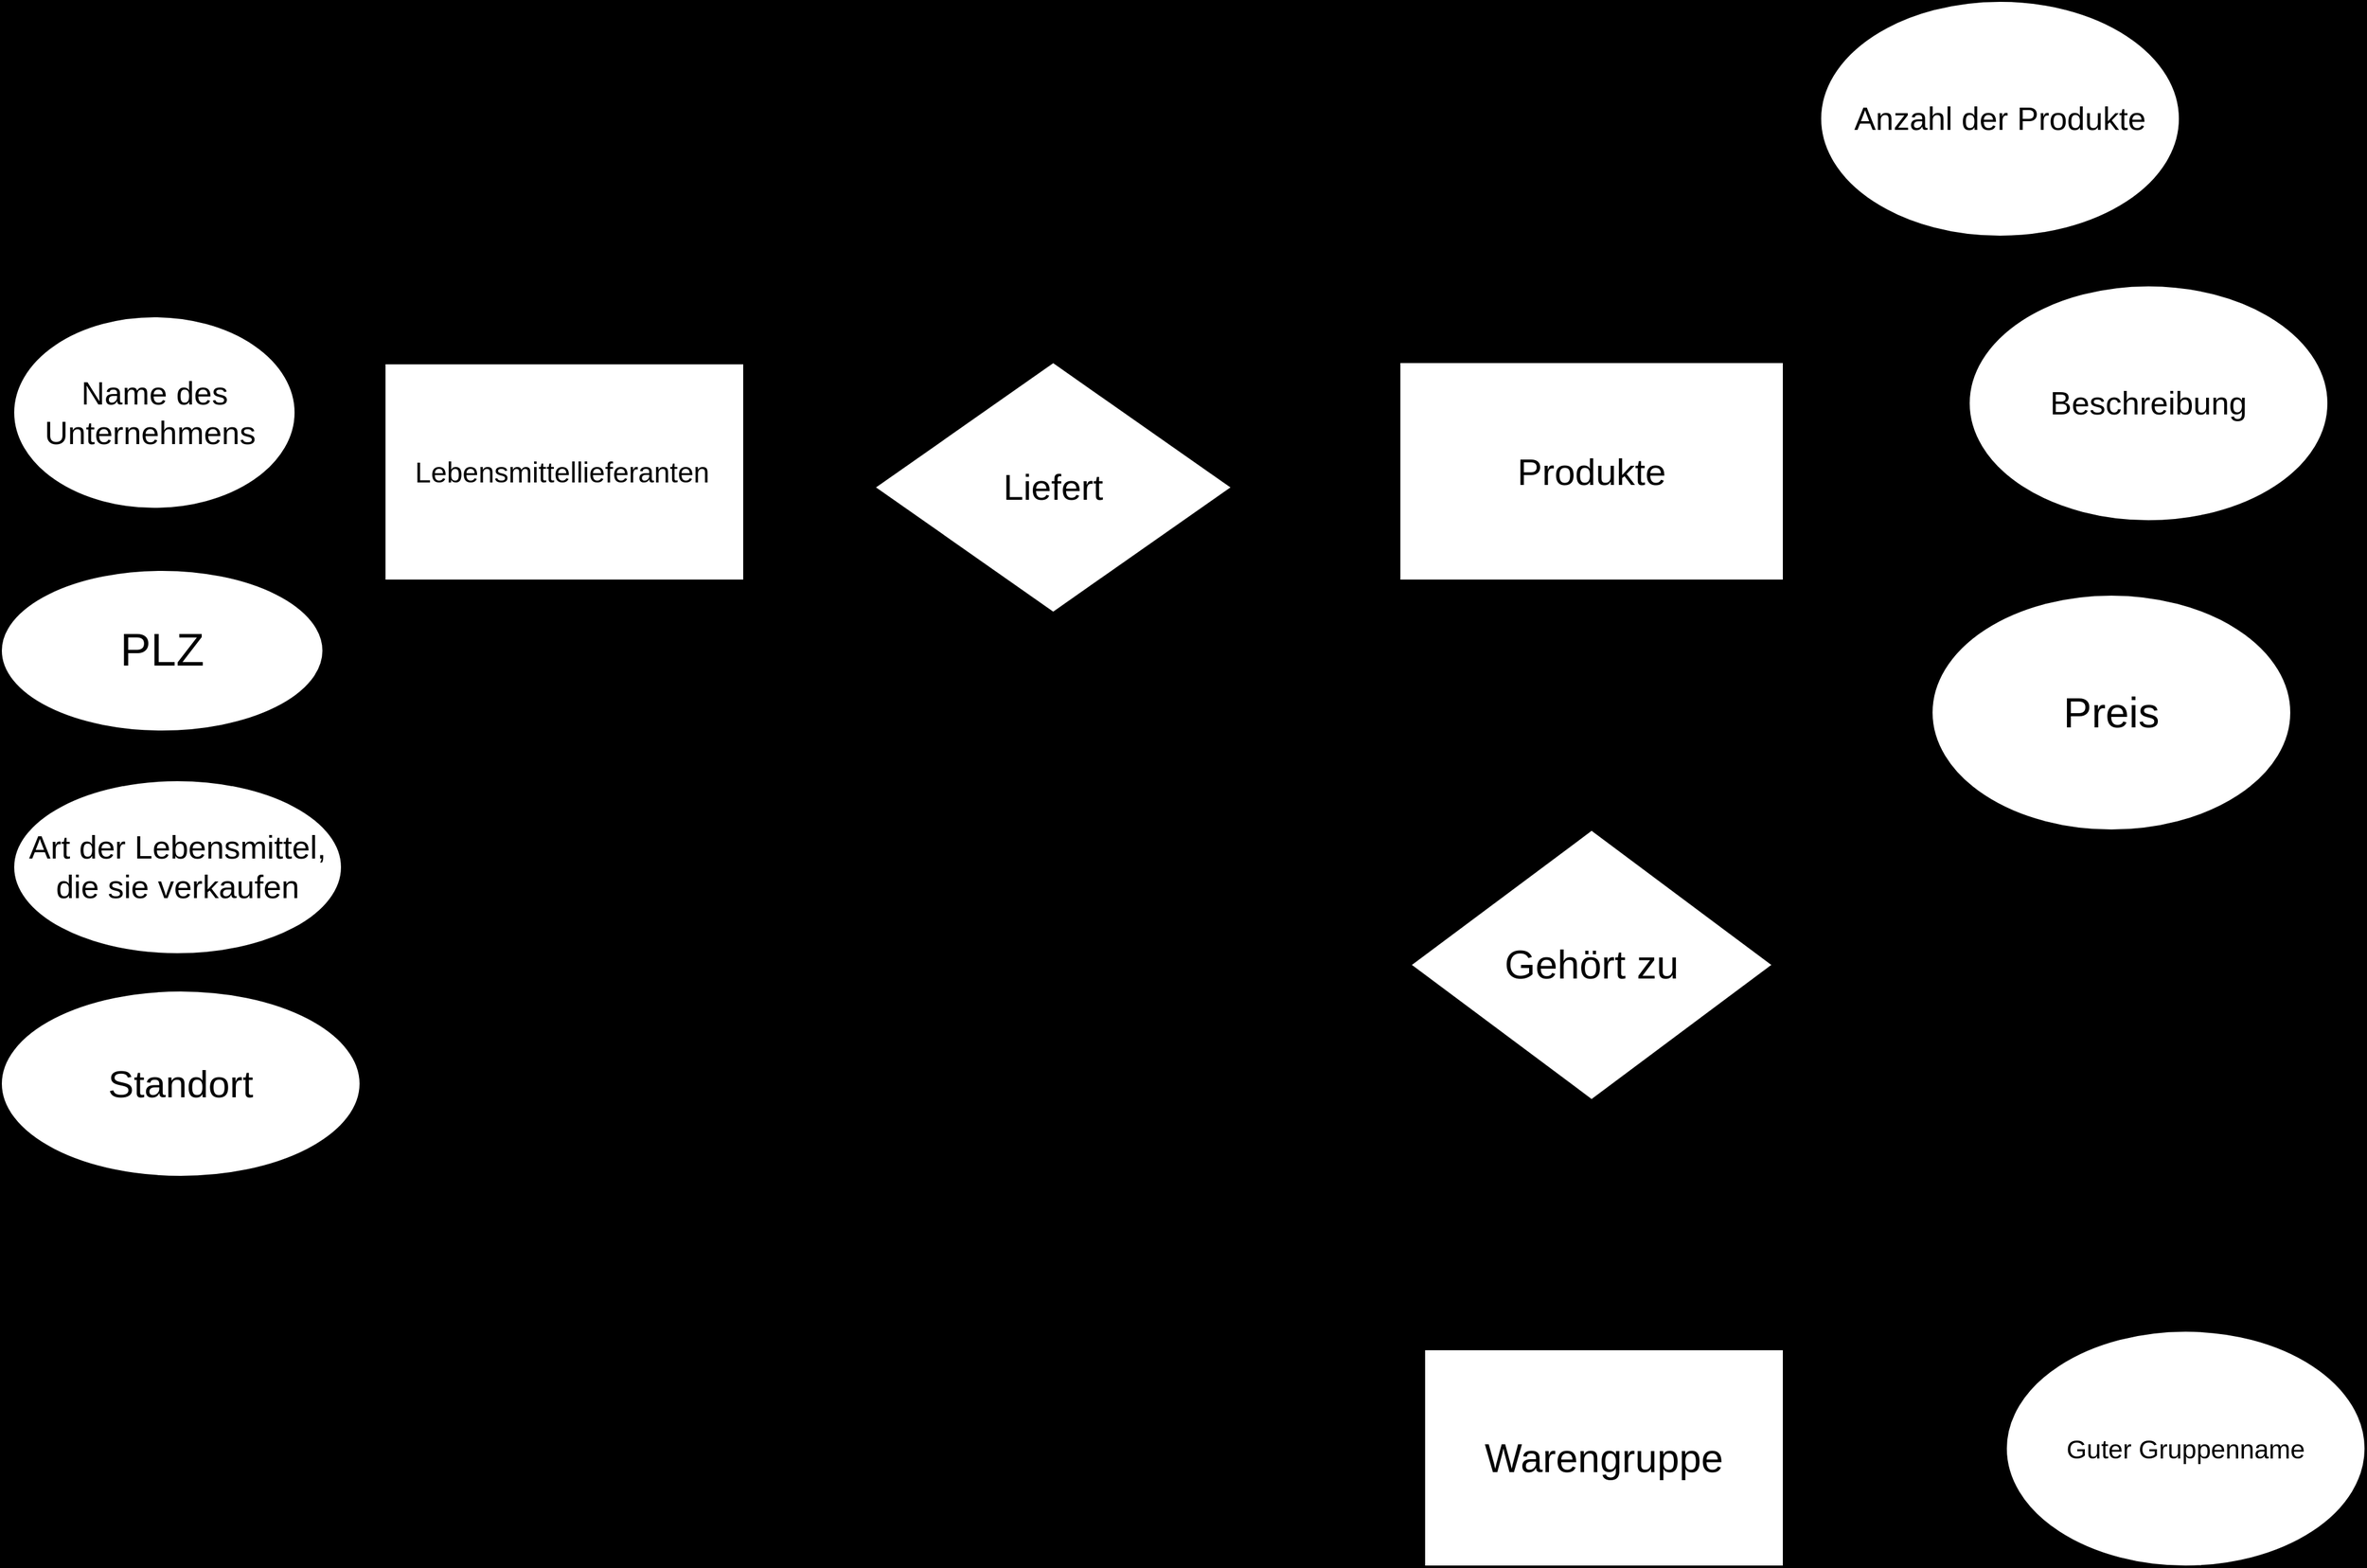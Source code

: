 <mxfile version="24.7.10">
  <diagram name="Page-1" id="gIKMazmg3-ML78m5G6xL">
    <mxGraphModel dx="3585" dy="2050" grid="1" gridSize="10" guides="1" tooltips="1" connect="1" arrows="1" fold="1" page="0" pageScale="1" pageWidth="1169" pageHeight="827" background="#000000" math="0" shadow="0">
      <root>
        <mxCell id="0" />
        <mxCell id="1" parent="0" />
        <mxCell id="YjTULuea1vpeuNjM1S02-1" value="&lt;font style=&quot;font-size: 26px;&quot;&gt;Name des Unternehmens&amp;nbsp;&lt;/font&gt;" style="ellipse;whiteSpace=wrap;html=1;" vertex="1" parent="1">
          <mxGeometry x="50" y="295" width="227.5" height="155" as="geometry" />
        </mxCell>
        <mxCell id="YjTULuea1vpeuNjM1S02-2" style="edgeStyle=orthogonalEdgeStyle;rounded=0;orthogonalLoop=1;jettySize=auto;html=1;" edge="1" parent="1" source="YjTULuea1vpeuNjM1S02-3">
          <mxGeometry relative="1" as="geometry">
            <mxPoint x="50" y="595" as="targetPoint" />
          </mxGeometry>
        </mxCell>
        <mxCell id="YjTULuea1vpeuNjM1S02-3" value="&lt;font style=&quot;font-size: 37px;&quot;&gt;PLZ&lt;/font&gt;" style="ellipse;whiteSpace=wrap;html=1;" vertex="1" parent="1">
          <mxGeometry x="40" y="500" width="260" height="130" as="geometry" />
        </mxCell>
        <mxCell id="YjTULuea1vpeuNjM1S02-4" style="edgeStyle=orthogonalEdgeStyle;rounded=0;orthogonalLoop=1;jettySize=auto;html=1;" edge="1" parent="1" source="YjTULuea1vpeuNjM1S02-5">
          <mxGeometry relative="1" as="geometry">
            <mxPoint x="90" y="720" as="targetPoint" />
          </mxGeometry>
        </mxCell>
        <mxCell id="YjTULuea1vpeuNjM1S02-5" value="&lt;font style=&quot;font-size: 26px;&quot;&gt;Art der Lebensmittel, die sie verkaufen&lt;/font&gt;" style="ellipse;whiteSpace=wrap;html=1;" vertex="1" parent="1">
          <mxGeometry x="50" y="670" width="265" height="140" as="geometry" />
        </mxCell>
        <mxCell id="YjTULuea1vpeuNjM1S02-6" value="&lt;font style=&quot;font-size: 31px;&quot;&gt;Standort&lt;/font&gt;" style="ellipse;whiteSpace=wrap;html=1;" vertex="1" parent="1">
          <mxGeometry x="40" y="840" width="290" height="150" as="geometry" />
        </mxCell>
        <mxCell id="YjTULuea1vpeuNjM1S02-7" value="&lt;font style=&quot;font-size: 23px;&quot;&gt;Lebensmittellieferanten&lt;/font&gt;&amp;nbsp;" style="rounded=0;whiteSpace=wrap;html=1;" vertex="1" parent="1">
          <mxGeometry x="350" y="333" width="290" height="175" as="geometry" />
        </mxCell>
        <mxCell id="YjTULuea1vpeuNjM1S02-8" style="edgeStyle=orthogonalEdgeStyle;rounded=0;orthogonalLoop=1;jettySize=auto;html=1;" edge="1" parent="1" source="YjTULuea1vpeuNjM1S02-9">
          <mxGeometry relative="1" as="geometry">
            <mxPoint x="690" y="470" as="targetPoint" />
          </mxGeometry>
        </mxCell>
        <mxCell id="YjTULuea1vpeuNjM1S02-9" value="&lt;span style=&quot;font-size: 29px;&quot;&gt;Liefert&lt;/span&gt;" style="rhombus;whiteSpace=wrap;html=1;" vertex="1" parent="1">
          <mxGeometry x="746" y="332" width="288" height="202" as="geometry" />
        </mxCell>
        <mxCell id="YjTULuea1vpeuNjM1S02-10" value="&lt;font style=&quot;font-size: 30px;&quot;&gt;Produkte&lt;/font&gt;" style="rounded=0;whiteSpace=wrap;html=1;" vertex="1" parent="1">
          <mxGeometry x="1170" y="332" width="310" height="176" as="geometry" />
        </mxCell>
        <mxCell id="YjTULuea1vpeuNjM1S02-11" value="&lt;span style=&quot;font-size: 26px;&quot;&gt;Anzahl der Produkte&lt;/span&gt;" style="ellipse;whiteSpace=wrap;html=1;" vertex="1" parent="1">
          <mxGeometry x="1510" y="40" width="290" height="190" as="geometry" />
        </mxCell>
        <mxCell id="YjTULuea1vpeuNjM1S02-12" value="&lt;font style=&quot;font-size: 34px;&quot;&gt;Preis&lt;/font&gt;" style="ellipse;whiteSpace=wrap;html=1;" vertex="1" parent="1">
          <mxGeometry x="1600" y="520" width="290" height="190" as="geometry" />
        </mxCell>
        <mxCell id="YjTULuea1vpeuNjM1S02-13" value="&lt;font style=&quot;font-size: 26px;&quot;&gt;Beschreibung&lt;/font&gt;" style="ellipse;whiteSpace=wrap;html=1;" vertex="1" parent="1">
          <mxGeometry x="1630" y="270" width="290" height="190" as="geometry" />
        </mxCell>
        <mxCell id="YjTULuea1vpeuNjM1S02-14" value="&lt;font style=&quot;font-size: 32px;&quot;&gt;Gehört zu&lt;/font&gt;" style="rhombus;whiteSpace=wrap;html=1;" vertex="1" parent="1">
          <mxGeometry x="1179" y="710" width="292" height="218" as="geometry" />
        </mxCell>
        <mxCell id="YjTULuea1vpeuNjM1S02-15" value="&lt;font style=&quot;font-size: 32px;&quot;&gt;Warengruppe&lt;/font&gt;" style="rounded=0;whiteSpace=wrap;html=1;" vertex="1" parent="1">
          <mxGeometry x="1190" y="1130" width="290" height="175" as="geometry" />
        </mxCell>
        <mxCell id="YjTULuea1vpeuNjM1S02-16" value="&lt;font style=&quot;font-size: 21px;&quot;&gt;Guter Gruppenname&lt;/font&gt;" style="ellipse;whiteSpace=wrap;html=1;" vertex="1" parent="1">
          <mxGeometry x="1660" y="1115" width="290" height="190" as="geometry" />
        </mxCell>
        <mxCell id="YjTULuea1vpeuNjM1S02-17" style="edgeStyle=orthogonalEdgeStyle;rounded=0;orthogonalLoop=1;jettySize=auto;html=1;exitX=1;exitY=0;exitDx=0;exitDy=0;" edge="1" parent="1" source="YjTULuea1vpeuNjM1S02-1" target="YjTULuea1vpeuNjM1S02-1">
          <mxGeometry relative="1" as="geometry" />
        </mxCell>
      </root>
    </mxGraphModel>
  </diagram>
</mxfile>
